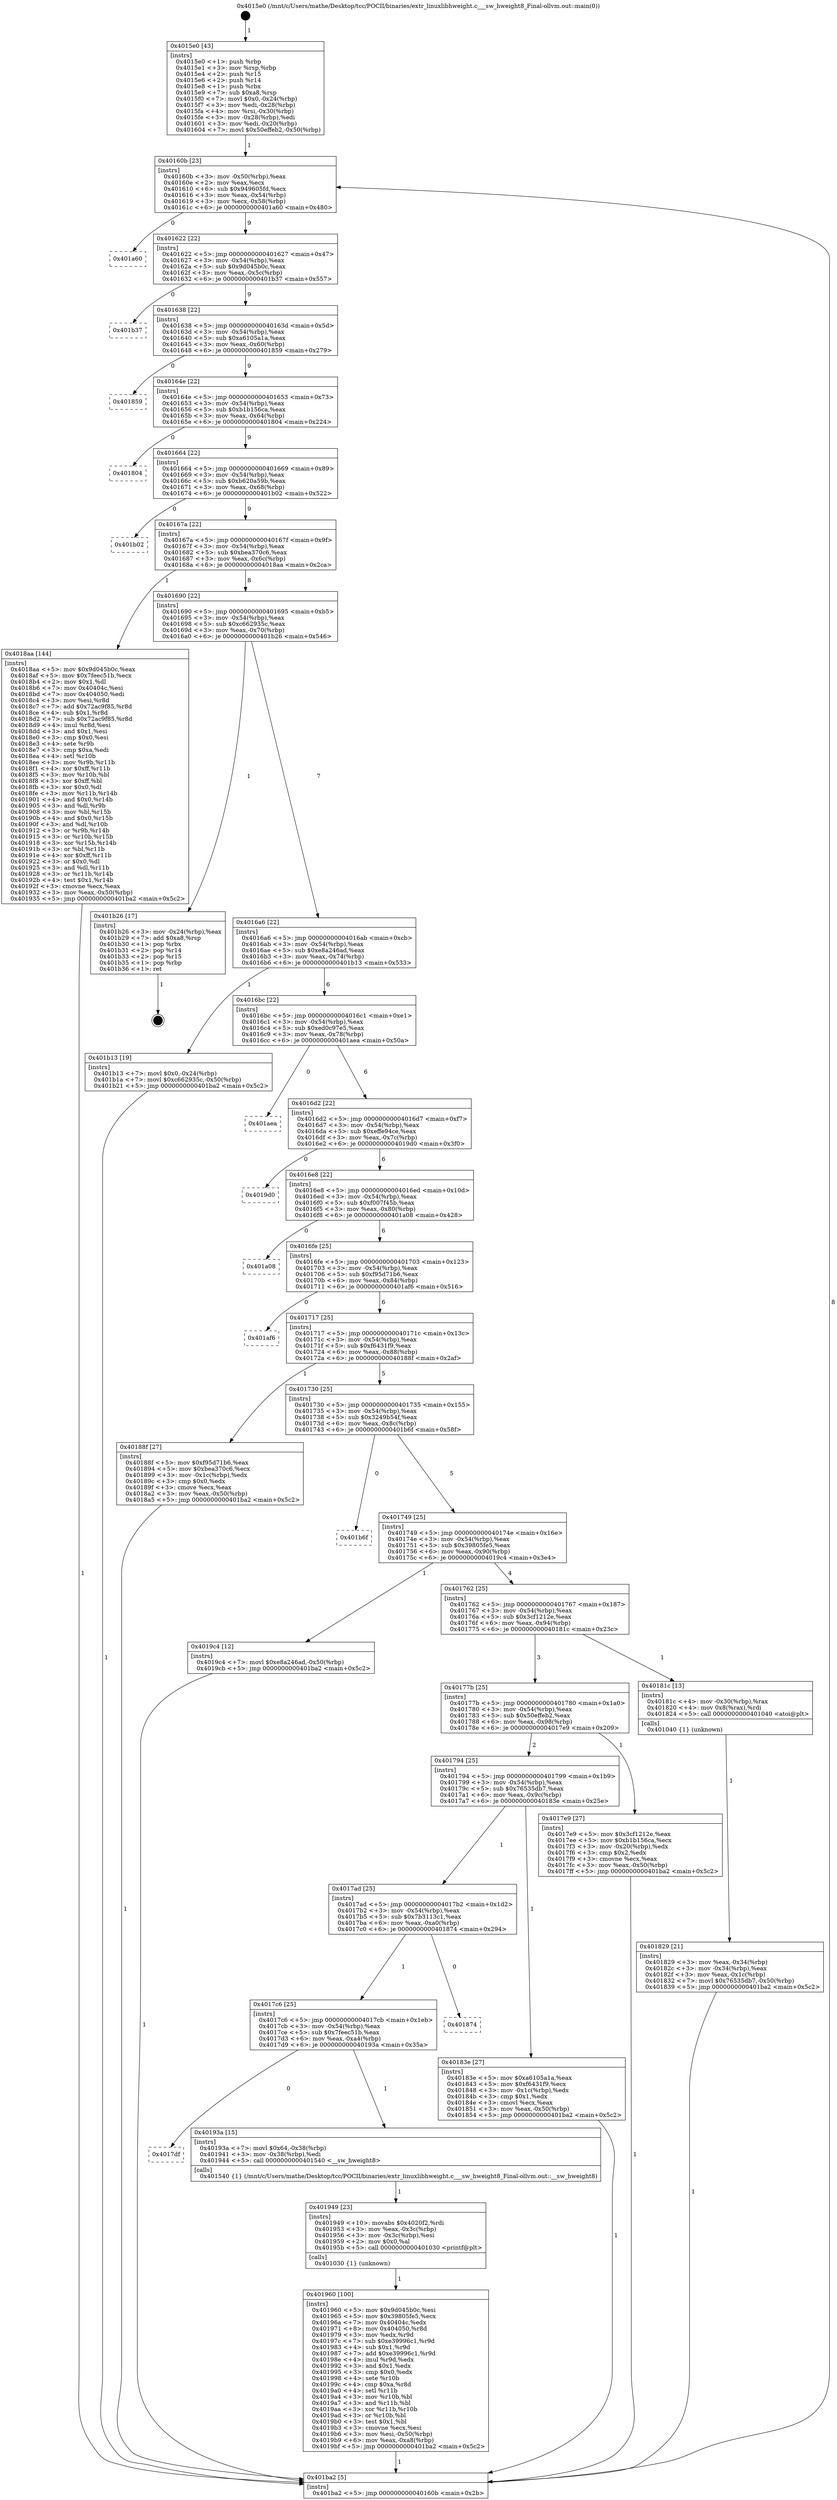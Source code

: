 digraph "0x4015e0" {
  label = "0x4015e0 (/mnt/c/Users/mathe/Desktop/tcc/POCII/binaries/extr_linuxlibhweight.c___sw_hweight8_Final-ollvm.out::main(0))"
  labelloc = "t"
  node[shape=record]

  Entry [label="",width=0.3,height=0.3,shape=circle,fillcolor=black,style=filled]
  "0x40160b" [label="{
     0x40160b [23]\l
     | [instrs]\l
     &nbsp;&nbsp;0x40160b \<+3\>: mov -0x50(%rbp),%eax\l
     &nbsp;&nbsp;0x40160e \<+2\>: mov %eax,%ecx\l
     &nbsp;&nbsp;0x401610 \<+6\>: sub $0x949605fd,%ecx\l
     &nbsp;&nbsp;0x401616 \<+3\>: mov %eax,-0x54(%rbp)\l
     &nbsp;&nbsp;0x401619 \<+3\>: mov %ecx,-0x58(%rbp)\l
     &nbsp;&nbsp;0x40161c \<+6\>: je 0000000000401a60 \<main+0x480\>\l
  }"]
  "0x401a60" [label="{
     0x401a60\l
  }", style=dashed]
  "0x401622" [label="{
     0x401622 [22]\l
     | [instrs]\l
     &nbsp;&nbsp;0x401622 \<+5\>: jmp 0000000000401627 \<main+0x47\>\l
     &nbsp;&nbsp;0x401627 \<+3\>: mov -0x54(%rbp),%eax\l
     &nbsp;&nbsp;0x40162a \<+5\>: sub $0x9d045b0c,%eax\l
     &nbsp;&nbsp;0x40162f \<+3\>: mov %eax,-0x5c(%rbp)\l
     &nbsp;&nbsp;0x401632 \<+6\>: je 0000000000401b37 \<main+0x557\>\l
  }"]
  Exit [label="",width=0.3,height=0.3,shape=circle,fillcolor=black,style=filled,peripheries=2]
  "0x401b37" [label="{
     0x401b37\l
  }", style=dashed]
  "0x401638" [label="{
     0x401638 [22]\l
     | [instrs]\l
     &nbsp;&nbsp;0x401638 \<+5\>: jmp 000000000040163d \<main+0x5d\>\l
     &nbsp;&nbsp;0x40163d \<+3\>: mov -0x54(%rbp),%eax\l
     &nbsp;&nbsp;0x401640 \<+5\>: sub $0xa6105a1a,%eax\l
     &nbsp;&nbsp;0x401645 \<+3\>: mov %eax,-0x60(%rbp)\l
     &nbsp;&nbsp;0x401648 \<+6\>: je 0000000000401859 \<main+0x279\>\l
  }"]
  "0x401960" [label="{
     0x401960 [100]\l
     | [instrs]\l
     &nbsp;&nbsp;0x401960 \<+5\>: mov $0x9d045b0c,%esi\l
     &nbsp;&nbsp;0x401965 \<+5\>: mov $0x39805fe5,%ecx\l
     &nbsp;&nbsp;0x40196a \<+7\>: mov 0x40404c,%edx\l
     &nbsp;&nbsp;0x401971 \<+8\>: mov 0x404050,%r8d\l
     &nbsp;&nbsp;0x401979 \<+3\>: mov %edx,%r9d\l
     &nbsp;&nbsp;0x40197c \<+7\>: sub $0xe39996c1,%r9d\l
     &nbsp;&nbsp;0x401983 \<+4\>: sub $0x1,%r9d\l
     &nbsp;&nbsp;0x401987 \<+7\>: add $0xe39996c1,%r9d\l
     &nbsp;&nbsp;0x40198e \<+4\>: imul %r9d,%edx\l
     &nbsp;&nbsp;0x401992 \<+3\>: and $0x1,%edx\l
     &nbsp;&nbsp;0x401995 \<+3\>: cmp $0x0,%edx\l
     &nbsp;&nbsp;0x401998 \<+4\>: sete %r10b\l
     &nbsp;&nbsp;0x40199c \<+4\>: cmp $0xa,%r8d\l
     &nbsp;&nbsp;0x4019a0 \<+4\>: setl %r11b\l
     &nbsp;&nbsp;0x4019a4 \<+3\>: mov %r10b,%bl\l
     &nbsp;&nbsp;0x4019a7 \<+3\>: and %r11b,%bl\l
     &nbsp;&nbsp;0x4019aa \<+3\>: xor %r11b,%r10b\l
     &nbsp;&nbsp;0x4019ad \<+3\>: or %r10b,%bl\l
     &nbsp;&nbsp;0x4019b0 \<+3\>: test $0x1,%bl\l
     &nbsp;&nbsp;0x4019b3 \<+3\>: cmovne %ecx,%esi\l
     &nbsp;&nbsp;0x4019b6 \<+3\>: mov %esi,-0x50(%rbp)\l
     &nbsp;&nbsp;0x4019b9 \<+6\>: mov %eax,-0xa8(%rbp)\l
     &nbsp;&nbsp;0x4019bf \<+5\>: jmp 0000000000401ba2 \<main+0x5c2\>\l
  }"]
  "0x401859" [label="{
     0x401859\l
  }", style=dashed]
  "0x40164e" [label="{
     0x40164e [22]\l
     | [instrs]\l
     &nbsp;&nbsp;0x40164e \<+5\>: jmp 0000000000401653 \<main+0x73\>\l
     &nbsp;&nbsp;0x401653 \<+3\>: mov -0x54(%rbp),%eax\l
     &nbsp;&nbsp;0x401656 \<+5\>: sub $0xb1b156ca,%eax\l
     &nbsp;&nbsp;0x40165b \<+3\>: mov %eax,-0x64(%rbp)\l
     &nbsp;&nbsp;0x40165e \<+6\>: je 0000000000401804 \<main+0x224\>\l
  }"]
  "0x401949" [label="{
     0x401949 [23]\l
     | [instrs]\l
     &nbsp;&nbsp;0x401949 \<+10\>: movabs $0x4020f2,%rdi\l
     &nbsp;&nbsp;0x401953 \<+3\>: mov %eax,-0x3c(%rbp)\l
     &nbsp;&nbsp;0x401956 \<+3\>: mov -0x3c(%rbp),%esi\l
     &nbsp;&nbsp;0x401959 \<+2\>: mov $0x0,%al\l
     &nbsp;&nbsp;0x40195b \<+5\>: call 0000000000401030 \<printf@plt\>\l
     | [calls]\l
     &nbsp;&nbsp;0x401030 \{1\} (unknown)\l
  }"]
  "0x401804" [label="{
     0x401804\l
  }", style=dashed]
  "0x401664" [label="{
     0x401664 [22]\l
     | [instrs]\l
     &nbsp;&nbsp;0x401664 \<+5\>: jmp 0000000000401669 \<main+0x89\>\l
     &nbsp;&nbsp;0x401669 \<+3\>: mov -0x54(%rbp),%eax\l
     &nbsp;&nbsp;0x40166c \<+5\>: sub $0xb620a59b,%eax\l
     &nbsp;&nbsp;0x401671 \<+3\>: mov %eax,-0x68(%rbp)\l
     &nbsp;&nbsp;0x401674 \<+6\>: je 0000000000401b02 \<main+0x522\>\l
  }"]
  "0x4017df" [label="{
     0x4017df\l
  }", style=dashed]
  "0x401b02" [label="{
     0x401b02\l
  }", style=dashed]
  "0x40167a" [label="{
     0x40167a [22]\l
     | [instrs]\l
     &nbsp;&nbsp;0x40167a \<+5\>: jmp 000000000040167f \<main+0x9f\>\l
     &nbsp;&nbsp;0x40167f \<+3\>: mov -0x54(%rbp),%eax\l
     &nbsp;&nbsp;0x401682 \<+5\>: sub $0xbea370c6,%eax\l
     &nbsp;&nbsp;0x401687 \<+3\>: mov %eax,-0x6c(%rbp)\l
     &nbsp;&nbsp;0x40168a \<+6\>: je 00000000004018aa \<main+0x2ca\>\l
  }"]
  "0x40193a" [label="{
     0x40193a [15]\l
     | [instrs]\l
     &nbsp;&nbsp;0x40193a \<+7\>: movl $0x64,-0x38(%rbp)\l
     &nbsp;&nbsp;0x401941 \<+3\>: mov -0x38(%rbp),%edi\l
     &nbsp;&nbsp;0x401944 \<+5\>: call 0000000000401540 \<__sw_hweight8\>\l
     | [calls]\l
     &nbsp;&nbsp;0x401540 \{1\} (/mnt/c/Users/mathe/Desktop/tcc/POCII/binaries/extr_linuxlibhweight.c___sw_hweight8_Final-ollvm.out::__sw_hweight8)\l
  }"]
  "0x4018aa" [label="{
     0x4018aa [144]\l
     | [instrs]\l
     &nbsp;&nbsp;0x4018aa \<+5\>: mov $0x9d045b0c,%eax\l
     &nbsp;&nbsp;0x4018af \<+5\>: mov $0x7feec51b,%ecx\l
     &nbsp;&nbsp;0x4018b4 \<+2\>: mov $0x1,%dl\l
     &nbsp;&nbsp;0x4018b6 \<+7\>: mov 0x40404c,%esi\l
     &nbsp;&nbsp;0x4018bd \<+7\>: mov 0x404050,%edi\l
     &nbsp;&nbsp;0x4018c4 \<+3\>: mov %esi,%r8d\l
     &nbsp;&nbsp;0x4018c7 \<+7\>: add $0x72ac9f85,%r8d\l
     &nbsp;&nbsp;0x4018ce \<+4\>: sub $0x1,%r8d\l
     &nbsp;&nbsp;0x4018d2 \<+7\>: sub $0x72ac9f85,%r8d\l
     &nbsp;&nbsp;0x4018d9 \<+4\>: imul %r8d,%esi\l
     &nbsp;&nbsp;0x4018dd \<+3\>: and $0x1,%esi\l
     &nbsp;&nbsp;0x4018e0 \<+3\>: cmp $0x0,%esi\l
     &nbsp;&nbsp;0x4018e3 \<+4\>: sete %r9b\l
     &nbsp;&nbsp;0x4018e7 \<+3\>: cmp $0xa,%edi\l
     &nbsp;&nbsp;0x4018ea \<+4\>: setl %r10b\l
     &nbsp;&nbsp;0x4018ee \<+3\>: mov %r9b,%r11b\l
     &nbsp;&nbsp;0x4018f1 \<+4\>: xor $0xff,%r11b\l
     &nbsp;&nbsp;0x4018f5 \<+3\>: mov %r10b,%bl\l
     &nbsp;&nbsp;0x4018f8 \<+3\>: xor $0xff,%bl\l
     &nbsp;&nbsp;0x4018fb \<+3\>: xor $0x0,%dl\l
     &nbsp;&nbsp;0x4018fe \<+3\>: mov %r11b,%r14b\l
     &nbsp;&nbsp;0x401901 \<+4\>: and $0x0,%r14b\l
     &nbsp;&nbsp;0x401905 \<+3\>: and %dl,%r9b\l
     &nbsp;&nbsp;0x401908 \<+3\>: mov %bl,%r15b\l
     &nbsp;&nbsp;0x40190b \<+4\>: and $0x0,%r15b\l
     &nbsp;&nbsp;0x40190f \<+3\>: and %dl,%r10b\l
     &nbsp;&nbsp;0x401912 \<+3\>: or %r9b,%r14b\l
     &nbsp;&nbsp;0x401915 \<+3\>: or %r10b,%r15b\l
     &nbsp;&nbsp;0x401918 \<+3\>: xor %r15b,%r14b\l
     &nbsp;&nbsp;0x40191b \<+3\>: or %bl,%r11b\l
     &nbsp;&nbsp;0x40191e \<+4\>: xor $0xff,%r11b\l
     &nbsp;&nbsp;0x401922 \<+3\>: or $0x0,%dl\l
     &nbsp;&nbsp;0x401925 \<+3\>: and %dl,%r11b\l
     &nbsp;&nbsp;0x401928 \<+3\>: or %r11b,%r14b\l
     &nbsp;&nbsp;0x40192b \<+4\>: test $0x1,%r14b\l
     &nbsp;&nbsp;0x40192f \<+3\>: cmovne %ecx,%eax\l
     &nbsp;&nbsp;0x401932 \<+3\>: mov %eax,-0x50(%rbp)\l
     &nbsp;&nbsp;0x401935 \<+5\>: jmp 0000000000401ba2 \<main+0x5c2\>\l
  }"]
  "0x401690" [label="{
     0x401690 [22]\l
     | [instrs]\l
     &nbsp;&nbsp;0x401690 \<+5\>: jmp 0000000000401695 \<main+0xb5\>\l
     &nbsp;&nbsp;0x401695 \<+3\>: mov -0x54(%rbp),%eax\l
     &nbsp;&nbsp;0x401698 \<+5\>: sub $0xc662935c,%eax\l
     &nbsp;&nbsp;0x40169d \<+3\>: mov %eax,-0x70(%rbp)\l
     &nbsp;&nbsp;0x4016a0 \<+6\>: je 0000000000401b26 \<main+0x546\>\l
  }"]
  "0x4017c6" [label="{
     0x4017c6 [25]\l
     | [instrs]\l
     &nbsp;&nbsp;0x4017c6 \<+5\>: jmp 00000000004017cb \<main+0x1eb\>\l
     &nbsp;&nbsp;0x4017cb \<+3\>: mov -0x54(%rbp),%eax\l
     &nbsp;&nbsp;0x4017ce \<+5\>: sub $0x7feec51b,%eax\l
     &nbsp;&nbsp;0x4017d3 \<+6\>: mov %eax,-0xa4(%rbp)\l
     &nbsp;&nbsp;0x4017d9 \<+6\>: je 000000000040193a \<main+0x35a\>\l
  }"]
  "0x401b26" [label="{
     0x401b26 [17]\l
     | [instrs]\l
     &nbsp;&nbsp;0x401b26 \<+3\>: mov -0x24(%rbp),%eax\l
     &nbsp;&nbsp;0x401b29 \<+7\>: add $0xa8,%rsp\l
     &nbsp;&nbsp;0x401b30 \<+1\>: pop %rbx\l
     &nbsp;&nbsp;0x401b31 \<+2\>: pop %r14\l
     &nbsp;&nbsp;0x401b33 \<+2\>: pop %r15\l
     &nbsp;&nbsp;0x401b35 \<+1\>: pop %rbp\l
     &nbsp;&nbsp;0x401b36 \<+1\>: ret\l
  }"]
  "0x4016a6" [label="{
     0x4016a6 [22]\l
     | [instrs]\l
     &nbsp;&nbsp;0x4016a6 \<+5\>: jmp 00000000004016ab \<main+0xcb\>\l
     &nbsp;&nbsp;0x4016ab \<+3\>: mov -0x54(%rbp),%eax\l
     &nbsp;&nbsp;0x4016ae \<+5\>: sub $0xe8a246ad,%eax\l
     &nbsp;&nbsp;0x4016b3 \<+3\>: mov %eax,-0x74(%rbp)\l
     &nbsp;&nbsp;0x4016b6 \<+6\>: je 0000000000401b13 \<main+0x533\>\l
  }"]
  "0x401874" [label="{
     0x401874\l
  }", style=dashed]
  "0x401b13" [label="{
     0x401b13 [19]\l
     | [instrs]\l
     &nbsp;&nbsp;0x401b13 \<+7\>: movl $0x0,-0x24(%rbp)\l
     &nbsp;&nbsp;0x401b1a \<+7\>: movl $0xc662935c,-0x50(%rbp)\l
     &nbsp;&nbsp;0x401b21 \<+5\>: jmp 0000000000401ba2 \<main+0x5c2\>\l
  }"]
  "0x4016bc" [label="{
     0x4016bc [22]\l
     | [instrs]\l
     &nbsp;&nbsp;0x4016bc \<+5\>: jmp 00000000004016c1 \<main+0xe1\>\l
     &nbsp;&nbsp;0x4016c1 \<+3\>: mov -0x54(%rbp),%eax\l
     &nbsp;&nbsp;0x4016c4 \<+5\>: sub $0xed0c97e5,%eax\l
     &nbsp;&nbsp;0x4016c9 \<+3\>: mov %eax,-0x78(%rbp)\l
     &nbsp;&nbsp;0x4016cc \<+6\>: je 0000000000401aea \<main+0x50a\>\l
  }"]
  "0x4017ad" [label="{
     0x4017ad [25]\l
     | [instrs]\l
     &nbsp;&nbsp;0x4017ad \<+5\>: jmp 00000000004017b2 \<main+0x1d2\>\l
     &nbsp;&nbsp;0x4017b2 \<+3\>: mov -0x54(%rbp),%eax\l
     &nbsp;&nbsp;0x4017b5 \<+5\>: sub $0x7b3113c1,%eax\l
     &nbsp;&nbsp;0x4017ba \<+6\>: mov %eax,-0xa0(%rbp)\l
     &nbsp;&nbsp;0x4017c0 \<+6\>: je 0000000000401874 \<main+0x294\>\l
  }"]
  "0x401aea" [label="{
     0x401aea\l
  }", style=dashed]
  "0x4016d2" [label="{
     0x4016d2 [22]\l
     | [instrs]\l
     &nbsp;&nbsp;0x4016d2 \<+5\>: jmp 00000000004016d7 \<main+0xf7\>\l
     &nbsp;&nbsp;0x4016d7 \<+3\>: mov -0x54(%rbp),%eax\l
     &nbsp;&nbsp;0x4016da \<+5\>: sub $0xeffe94ce,%eax\l
     &nbsp;&nbsp;0x4016df \<+3\>: mov %eax,-0x7c(%rbp)\l
     &nbsp;&nbsp;0x4016e2 \<+6\>: je 00000000004019d0 \<main+0x3f0\>\l
  }"]
  "0x40183e" [label="{
     0x40183e [27]\l
     | [instrs]\l
     &nbsp;&nbsp;0x40183e \<+5\>: mov $0xa6105a1a,%eax\l
     &nbsp;&nbsp;0x401843 \<+5\>: mov $0xf6431f9,%ecx\l
     &nbsp;&nbsp;0x401848 \<+3\>: mov -0x1c(%rbp),%edx\l
     &nbsp;&nbsp;0x40184b \<+3\>: cmp $0x1,%edx\l
     &nbsp;&nbsp;0x40184e \<+3\>: cmovl %ecx,%eax\l
     &nbsp;&nbsp;0x401851 \<+3\>: mov %eax,-0x50(%rbp)\l
     &nbsp;&nbsp;0x401854 \<+5\>: jmp 0000000000401ba2 \<main+0x5c2\>\l
  }"]
  "0x4019d0" [label="{
     0x4019d0\l
  }", style=dashed]
  "0x4016e8" [label="{
     0x4016e8 [22]\l
     | [instrs]\l
     &nbsp;&nbsp;0x4016e8 \<+5\>: jmp 00000000004016ed \<main+0x10d\>\l
     &nbsp;&nbsp;0x4016ed \<+3\>: mov -0x54(%rbp),%eax\l
     &nbsp;&nbsp;0x4016f0 \<+5\>: sub $0xf007f45b,%eax\l
     &nbsp;&nbsp;0x4016f5 \<+3\>: mov %eax,-0x80(%rbp)\l
     &nbsp;&nbsp;0x4016f8 \<+6\>: je 0000000000401a08 \<main+0x428\>\l
  }"]
  "0x401829" [label="{
     0x401829 [21]\l
     | [instrs]\l
     &nbsp;&nbsp;0x401829 \<+3\>: mov %eax,-0x34(%rbp)\l
     &nbsp;&nbsp;0x40182c \<+3\>: mov -0x34(%rbp),%eax\l
     &nbsp;&nbsp;0x40182f \<+3\>: mov %eax,-0x1c(%rbp)\l
     &nbsp;&nbsp;0x401832 \<+7\>: movl $0x76535db7,-0x50(%rbp)\l
     &nbsp;&nbsp;0x401839 \<+5\>: jmp 0000000000401ba2 \<main+0x5c2\>\l
  }"]
  "0x401a08" [label="{
     0x401a08\l
  }", style=dashed]
  "0x4016fe" [label="{
     0x4016fe [25]\l
     | [instrs]\l
     &nbsp;&nbsp;0x4016fe \<+5\>: jmp 0000000000401703 \<main+0x123\>\l
     &nbsp;&nbsp;0x401703 \<+3\>: mov -0x54(%rbp),%eax\l
     &nbsp;&nbsp;0x401706 \<+5\>: sub $0xf95d71b6,%eax\l
     &nbsp;&nbsp;0x40170b \<+6\>: mov %eax,-0x84(%rbp)\l
     &nbsp;&nbsp;0x401711 \<+6\>: je 0000000000401af6 \<main+0x516\>\l
  }"]
  "0x4015e0" [label="{
     0x4015e0 [43]\l
     | [instrs]\l
     &nbsp;&nbsp;0x4015e0 \<+1\>: push %rbp\l
     &nbsp;&nbsp;0x4015e1 \<+3\>: mov %rsp,%rbp\l
     &nbsp;&nbsp;0x4015e4 \<+2\>: push %r15\l
     &nbsp;&nbsp;0x4015e6 \<+2\>: push %r14\l
     &nbsp;&nbsp;0x4015e8 \<+1\>: push %rbx\l
     &nbsp;&nbsp;0x4015e9 \<+7\>: sub $0xa8,%rsp\l
     &nbsp;&nbsp;0x4015f0 \<+7\>: movl $0x0,-0x24(%rbp)\l
     &nbsp;&nbsp;0x4015f7 \<+3\>: mov %edi,-0x28(%rbp)\l
     &nbsp;&nbsp;0x4015fa \<+4\>: mov %rsi,-0x30(%rbp)\l
     &nbsp;&nbsp;0x4015fe \<+3\>: mov -0x28(%rbp),%edi\l
     &nbsp;&nbsp;0x401601 \<+3\>: mov %edi,-0x20(%rbp)\l
     &nbsp;&nbsp;0x401604 \<+7\>: movl $0x50effeb2,-0x50(%rbp)\l
  }"]
  "0x401af6" [label="{
     0x401af6\l
  }", style=dashed]
  "0x401717" [label="{
     0x401717 [25]\l
     | [instrs]\l
     &nbsp;&nbsp;0x401717 \<+5\>: jmp 000000000040171c \<main+0x13c\>\l
     &nbsp;&nbsp;0x40171c \<+3\>: mov -0x54(%rbp),%eax\l
     &nbsp;&nbsp;0x40171f \<+5\>: sub $0xf6431f9,%eax\l
     &nbsp;&nbsp;0x401724 \<+6\>: mov %eax,-0x88(%rbp)\l
     &nbsp;&nbsp;0x40172a \<+6\>: je 000000000040188f \<main+0x2af\>\l
  }"]
  "0x401ba2" [label="{
     0x401ba2 [5]\l
     | [instrs]\l
     &nbsp;&nbsp;0x401ba2 \<+5\>: jmp 000000000040160b \<main+0x2b\>\l
  }"]
  "0x40188f" [label="{
     0x40188f [27]\l
     | [instrs]\l
     &nbsp;&nbsp;0x40188f \<+5\>: mov $0xf95d71b6,%eax\l
     &nbsp;&nbsp;0x401894 \<+5\>: mov $0xbea370c6,%ecx\l
     &nbsp;&nbsp;0x401899 \<+3\>: mov -0x1c(%rbp),%edx\l
     &nbsp;&nbsp;0x40189c \<+3\>: cmp $0x0,%edx\l
     &nbsp;&nbsp;0x40189f \<+3\>: cmove %ecx,%eax\l
     &nbsp;&nbsp;0x4018a2 \<+3\>: mov %eax,-0x50(%rbp)\l
     &nbsp;&nbsp;0x4018a5 \<+5\>: jmp 0000000000401ba2 \<main+0x5c2\>\l
  }"]
  "0x401730" [label="{
     0x401730 [25]\l
     | [instrs]\l
     &nbsp;&nbsp;0x401730 \<+5\>: jmp 0000000000401735 \<main+0x155\>\l
     &nbsp;&nbsp;0x401735 \<+3\>: mov -0x54(%rbp),%eax\l
     &nbsp;&nbsp;0x401738 \<+5\>: sub $0x3249b54f,%eax\l
     &nbsp;&nbsp;0x40173d \<+6\>: mov %eax,-0x8c(%rbp)\l
     &nbsp;&nbsp;0x401743 \<+6\>: je 0000000000401b6f \<main+0x58f\>\l
  }"]
  "0x401794" [label="{
     0x401794 [25]\l
     | [instrs]\l
     &nbsp;&nbsp;0x401794 \<+5\>: jmp 0000000000401799 \<main+0x1b9\>\l
     &nbsp;&nbsp;0x401799 \<+3\>: mov -0x54(%rbp),%eax\l
     &nbsp;&nbsp;0x40179c \<+5\>: sub $0x76535db7,%eax\l
     &nbsp;&nbsp;0x4017a1 \<+6\>: mov %eax,-0x9c(%rbp)\l
     &nbsp;&nbsp;0x4017a7 \<+6\>: je 000000000040183e \<main+0x25e\>\l
  }"]
  "0x401b6f" [label="{
     0x401b6f\l
  }", style=dashed]
  "0x401749" [label="{
     0x401749 [25]\l
     | [instrs]\l
     &nbsp;&nbsp;0x401749 \<+5\>: jmp 000000000040174e \<main+0x16e\>\l
     &nbsp;&nbsp;0x40174e \<+3\>: mov -0x54(%rbp),%eax\l
     &nbsp;&nbsp;0x401751 \<+5\>: sub $0x39805fe5,%eax\l
     &nbsp;&nbsp;0x401756 \<+6\>: mov %eax,-0x90(%rbp)\l
     &nbsp;&nbsp;0x40175c \<+6\>: je 00000000004019c4 \<main+0x3e4\>\l
  }"]
  "0x4017e9" [label="{
     0x4017e9 [27]\l
     | [instrs]\l
     &nbsp;&nbsp;0x4017e9 \<+5\>: mov $0x3cf1212e,%eax\l
     &nbsp;&nbsp;0x4017ee \<+5\>: mov $0xb1b156ca,%ecx\l
     &nbsp;&nbsp;0x4017f3 \<+3\>: mov -0x20(%rbp),%edx\l
     &nbsp;&nbsp;0x4017f6 \<+3\>: cmp $0x2,%edx\l
     &nbsp;&nbsp;0x4017f9 \<+3\>: cmovne %ecx,%eax\l
     &nbsp;&nbsp;0x4017fc \<+3\>: mov %eax,-0x50(%rbp)\l
     &nbsp;&nbsp;0x4017ff \<+5\>: jmp 0000000000401ba2 \<main+0x5c2\>\l
  }"]
  "0x4019c4" [label="{
     0x4019c4 [12]\l
     | [instrs]\l
     &nbsp;&nbsp;0x4019c4 \<+7\>: movl $0xe8a246ad,-0x50(%rbp)\l
     &nbsp;&nbsp;0x4019cb \<+5\>: jmp 0000000000401ba2 \<main+0x5c2\>\l
  }"]
  "0x401762" [label="{
     0x401762 [25]\l
     | [instrs]\l
     &nbsp;&nbsp;0x401762 \<+5\>: jmp 0000000000401767 \<main+0x187\>\l
     &nbsp;&nbsp;0x401767 \<+3\>: mov -0x54(%rbp),%eax\l
     &nbsp;&nbsp;0x40176a \<+5\>: sub $0x3cf1212e,%eax\l
     &nbsp;&nbsp;0x40176f \<+6\>: mov %eax,-0x94(%rbp)\l
     &nbsp;&nbsp;0x401775 \<+6\>: je 000000000040181c \<main+0x23c\>\l
  }"]
  "0x40177b" [label="{
     0x40177b [25]\l
     | [instrs]\l
     &nbsp;&nbsp;0x40177b \<+5\>: jmp 0000000000401780 \<main+0x1a0\>\l
     &nbsp;&nbsp;0x401780 \<+3\>: mov -0x54(%rbp),%eax\l
     &nbsp;&nbsp;0x401783 \<+5\>: sub $0x50effeb2,%eax\l
     &nbsp;&nbsp;0x401788 \<+6\>: mov %eax,-0x98(%rbp)\l
     &nbsp;&nbsp;0x40178e \<+6\>: je 00000000004017e9 \<main+0x209\>\l
  }"]
  "0x40181c" [label="{
     0x40181c [13]\l
     | [instrs]\l
     &nbsp;&nbsp;0x40181c \<+4\>: mov -0x30(%rbp),%rax\l
     &nbsp;&nbsp;0x401820 \<+4\>: mov 0x8(%rax),%rdi\l
     &nbsp;&nbsp;0x401824 \<+5\>: call 0000000000401040 \<atoi@plt\>\l
     | [calls]\l
     &nbsp;&nbsp;0x401040 \{1\} (unknown)\l
  }"]
  Entry -> "0x4015e0" [label=" 1"]
  "0x40160b" -> "0x401a60" [label=" 0"]
  "0x40160b" -> "0x401622" [label=" 9"]
  "0x401b26" -> Exit [label=" 1"]
  "0x401622" -> "0x401b37" [label=" 0"]
  "0x401622" -> "0x401638" [label=" 9"]
  "0x401b13" -> "0x401ba2" [label=" 1"]
  "0x401638" -> "0x401859" [label=" 0"]
  "0x401638" -> "0x40164e" [label=" 9"]
  "0x4019c4" -> "0x401ba2" [label=" 1"]
  "0x40164e" -> "0x401804" [label=" 0"]
  "0x40164e" -> "0x401664" [label=" 9"]
  "0x401960" -> "0x401ba2" [label=" 1"]
  "0x401664" -> "0x401b02" [label=" 0"]
  "0x401664" -> "0x40167a" [label=" 9"]
  "0x401949" -> "0x401960" [label=" 1"]
  "0x40167a" -> "0x4018aa" [label=" 1"]
  "0x40167a" -> "0x401690" [label=" 8"]
  "0x40193a" -> "0x401949" [label=" 1"]
  "0x401690" -> "0x401b26" [label=" 1"]
  "0x401690" -> "0x4016a6" [label=" 7"]
  "0x4017c6" -> "0x40193a" [label=" 1"]
  "0x4016a6" -> "0x401b13" [label=" 1"]
  "0x4016a6" -> "0x4016bc" [label=" 6"]
  "0x4017c6" -> "0x4017df" [label=" 0"]
  "0x4016bc" -> "0x401aea" [label=" 0"]
  "0x4016bc" -> "0x4016d2" [label=" 6"]
  "0x4017ad" -> "0x401874" [label=" 0"]
  "0x4016d2" -> "0x4019d0" [label=" 0"]
  "0x4016d2" -> "0x4016e8" [label=" 6"]
  "0x4017ad" -> "0x4017c6" [label=" 1"]
  "0x4016e8" -> "0x401a08" [label=" 0"]
  "0x4016e8" -> "0x4016fe" [label=" 6"]
  "0x40188f" -> "0x401ba2" [label=" 1"]
  "0x4016fe" -> "0x401af6" [label=" 0"]
  "0x4016fe" -> "0x401717" [label=" 6"]
  "0x40183e" -> "0x401ba2" [label=" 1"]
  "0x401717" -> "0x40188f" [label=" 1"]
  "0x401717" -> "0x401730" [label=" 5"]
  "0x401794" -> "0x4017ad" [label=" 1"]
  "0x401730" -> "0x401b6f" [label=" 0"]
  "0x401730" -> "0x401749" [label=" 5"]
  "0x401794" -> "0x40183e" [label=" 1"]
  "0x401749" -> "0x4019c4" [label=" 1"]
  "0x401749" -> "0x401762" [label=" 4"]
  "0x4018aa" -> "0x401ba2" [label=" 1"]
  "0x401762" -> "0x40181c" [label=" 1"]
  "0x401762" -> "0x40177b" [label=" 3"]
  "0x401829" -> "0x401ba2" [label=" 1"]
  "0x40177b" -> "0x4017e9" [label=" 1"]
  "0x40177b" -> "0x401794" [label=" 2"]
  "0x4017e9" -> "0x401ba2" [label=" 1"]
  "0x4015e0" -> "0x40160b" [label=" 1"]
  "0x401ba2" -> "0x40160b" [label=" 8"]
  "0x40181c" -> "0x401829" [label=" 1"]
}
